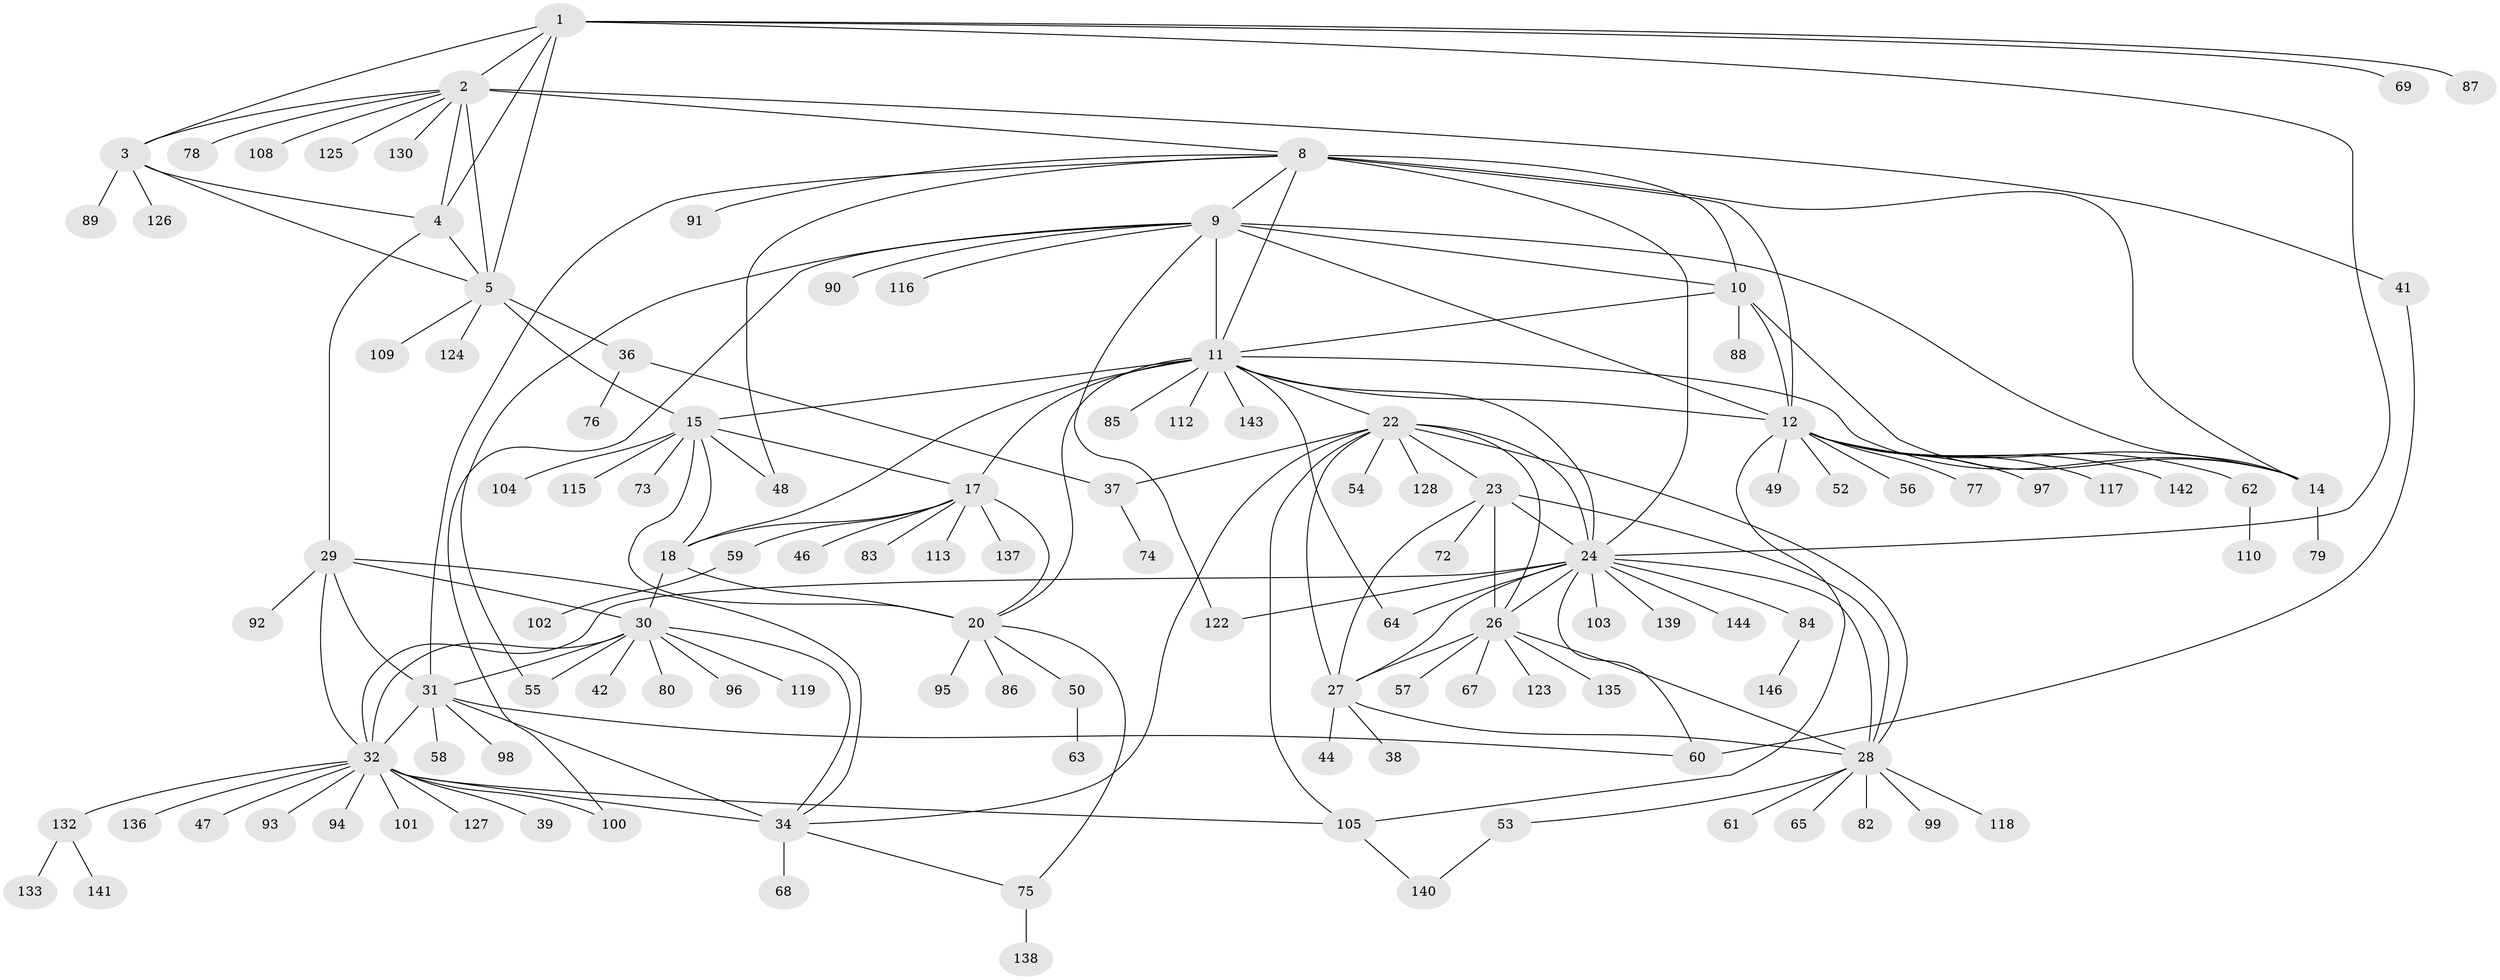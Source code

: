 // original degree distribution, {8: 0.0547945205479452, 13: 0.0410958904109589, 9: 0.0273972602739726, 7: 0.0410958904109589, 10: 0.0273972602739726, 6: 0.00684931506849315, 11: 0.03424657534246575, 12: 0.00684931506849315, 3: 0.0410958904109589, 4: 0.0136986301369863, 1: 0.5821917808219178, 2: 0.1232876712328767}
// Generated by graph-tools (version 1.1) at 2025/42/03/06/25 10:42:11]
// undirected, 119 vertices, 176 edges
graph export_dot {
graph [start="1"]
  node [color=gray90,style=filled];
  1 [super="+6"];
  2 [super="+120"];
  3 [super="+43"];
  4;
  5 [super="+7"];
  8 [super="+145"];
  9 [super="+40"];
  10;
  11 [super="+19"];
  12 [super="+13"];
  14;
  15 [super="+16"];
  17 [super="+107"];
  18 [super="+71"];
  20 [super="+21"];
  22 [super="+114"];
  23;
  24 [super="+25"];
  26 [super="+45"];
  27;
  28 [super="+51"];
  29;
  30 [super="+66"];
  31 [super="+33"];
  32 [super="+35"];
  34 [super="+111"];
  36;
  37 [super="+81"];
  38;
  39;
  41;
  42;
  44;
  46;
  47;
  48;
  49;
  50;
  52;
  53 [super="+106"];
  54;
  55;
  56;
  57;
  58;
  59;
  60 [super="+70"];
  61;
  62;
  63;
  64;
  65;
  67;
  68;
  69;
  72;
  73;
  74 [super="+129"];
  75 [super="+134"];
  76;
  77;
  78;
  79 [super="+131"];
  80;
  82;
  83;
  84;
  85;
  86;
  87;
  88;
  89;
  90;
  91;
  92;
  93;
  94;
  95;
  96;
  97;
  98;
  99;
  100;
  101;
  102;
  103;
  104;
  105 [super="+121"];
  108;
  109;
  110;
  112;
  113;
  115;
  116;
  117;
  118;
  119;
  122;
  123;
  124;
  125;
  126;
  127;
  128;
  130;
  132;
  133;
  135;
  136;
  137;
  138;
  139;
  140;
  141;
  142;
  143;
  144;
  146;
  1 -- 2 [weight=2];
  1 -- 3 [weight=2];
  1 -- 4 [weight=2];
  1 -- 5 [weight=4];
  1 -- 24;
  1 -- 87;
  1 -- 69;
  2 -- 3;
  2 -- 4;
  2 -- 5 [weight=2];
  2 -- 8;
  2 -- 41;
  2 -- 78;
  2 -- 108;
  2 -- 125;
  2 -- 130;
  3 -- 4;
  3 -- 5 [weight=2];
  3 -- 89;
  3 -- 126;
  4 -- 5 [weight=2];
  4 -- 29;
  5 -- 36;
  5 -- 109;
  5 -- 124;
  5 -- 15;
  8 -- 9;
  8 -- 10;
  8 -- 11;
  8 -- 12 [weight=2];
  8 -- 14;
  8 -- 31;
  8 -- 48;
  8 -- 91;
  8 -- 24;
  9 -- 10;
  9 -- 11;
  9 -- 12 [weight=2];
  9 -- 14;
  9 -- 55;
  9 -- 90;
  9 -- 100;
  9 -- 116;
  9 -- 122;
  10 -- 11;
  10 -- 12 [weight=2];
  10 -- 14;
  10 -- 88;
  11 -- 12 [weight=2];
  11 -- 14;
  11 -- 64;
  11 -- 112;
  11 -- 143;
  11 -- 24;
  11 -- 15 [weight=2];
  11 -- 17;
  11 -- 18;
  11 -- 20 [weight=2];
  11 -- 85;
  11 -- 22;
  12 -- 14 [weight=2];
  12 -- 52;
  12 -- 56;
  12 -- 62;
  12 -- 97;
  12 -- 105;
  12 -- 77;
  12 -- 142;
  12 -- 49;
  12 -- 117;
  14 -- 79;
  15 -- 17 [weight=2];
  15 -- 18 [weight=2];
  15 -- 20 [weight=4];
  15 -- 104;
  15 -- 115;
  15 -- 73;
  15 -- 48;
  17 -- 18;
  17 -- 20 [weight=2];
  17 -- 46;
  17 -- 59;
  17 -- 83;
  17 -- 137;
  17 -- 113;
  18 -- 20 [weight=2];
  18 -- 30;
  20 -- 86;
  20 -- 50;
  20 -- 75;
  20 -- 95;
  22 -- 23;
  22 -- 24 [weight=2];
  22 -- 26;
  22 -- 27;
  22 -- 28;
  22 -- 37;
  22 -- 54;
  22 -- 128;
  22 -- 105;
  22 -- 34;
  23 -- 24 [weight=2];
  23 -- 26;
  23 -- 27;
  23 -- 28;
  23 -- 72;
  24 -- 26 [weight=2];
  24 -- 27 [weight=2];
  24 -- 28 [weight=2];
  24 -- 64;
  24 -- 84;
  24 -- 122;
  24 -- 139;
  24 -- 144;
  24 -- 32;
  24 -- 103;
  24 -- 60;
  26 -- 27;
  26 -- 28;
  26 -- 57;
  26 -- 67;
  26 -- 123;
  26 -- 135;
  27 -- 28;
  27 -- 38;
  27 -- 44;
  28 -- 53;
  28 -- 61;
  28 -- 65;
  28 -- 82;
  28 -- 99;
  28 -- 118;
  29 -- 30;
  29 -- 31 [weight=2];
  29 -- 32 [weight=2];
  29 -- 34;
  29 -- 92;
  30 -- 31 [weight=2];
  30 -- 32 [weight=2];
  30 -- 34;
  30 -- 42;
  30 -- 55;
  30 -- 80;
  30 -- 96;
  30 -- 119;
  31 -- 32 [weight=4];
  31 -- 34 [weight=2];
  31 -- 98;
  31 -- 58;
  31 -- 60;
  32 -- 34 [weight=2];
  32 -- 93;
  32 -- 100;
  32 -- 105;
  32 -- 132;
  32 -- 101;
  32 -- 39;
  32 -- 136;
  32 -- 47;
  32 -- 94;
  32 -- 127;
  34 -- 68;
  34 -- 75;
  36 -- 37;
  36 -- 76;
  37 -- 74;
  41 -- 60;
  50 -- 63;
  53 -- 140;
  59 -- 102;
  62 -- 110;
  75 -- 138;
  84 -- 146;
  105 -- 140;
  132 -- 133;
  132 -- 141;
}
